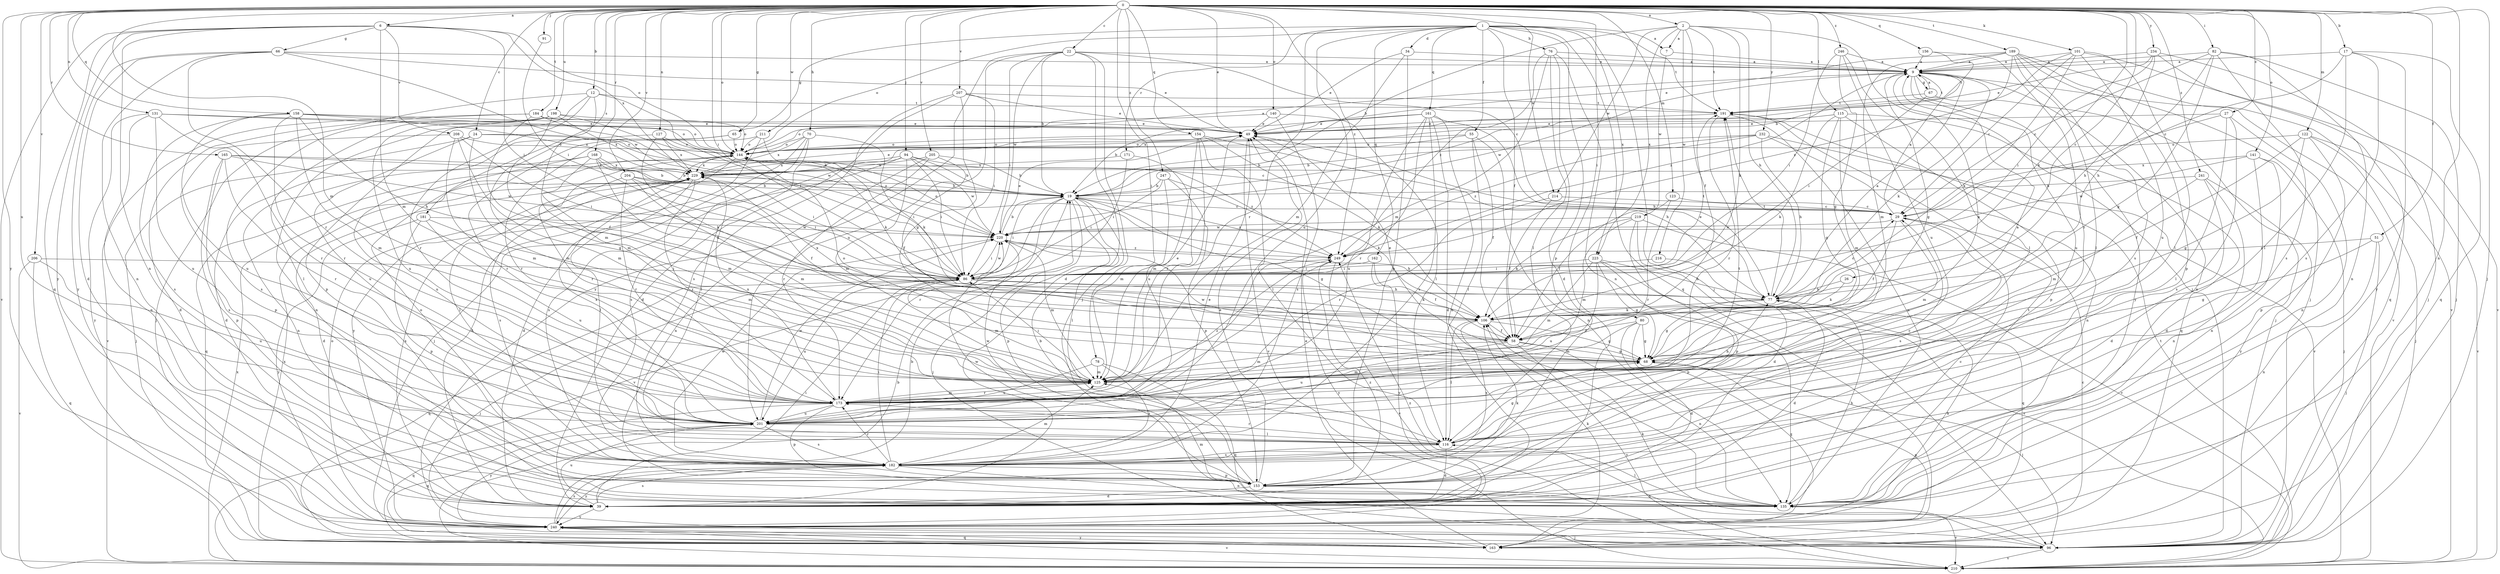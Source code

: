 strict digraph  {
0;
1;
2;
6;
7;
9;
12;
17;
19;
22;
24;
26;
27;
29;
34;
39;
49;
51;
55;
58;
65;
66;
67;
68;
70;
76;
77;
78;
80;
82;
86;
91;
94;
96;
101;
106;
115;
116;
122;
123;
125;
127;
131;
135;
140;
141;
144;
153;
154;
156;
158;
161;
162;
163;
165;
168;
171;
173;
181;
182;
184;
189;
191;
198;
201;
204;
205;
206;
207;
208;
210;
211;
214;
216;
219;
220;
223;
229;
232;
234;
240;
241;
246;
247;
249;
0 -> 2  [label=a];
0 -> 6  [label=a];
0 -> 12  [label=b];
0 -> 17  [label=b];
0 -> 22  [label=c];
0 -> 24  [label=c];
0 -> 26  [label=c];
0 -> 27  [label=c];
0 -> 49  [label=e];
0 -> 51  [label=f];
0 -> 65  [label=g];
0 -> 70  [label=h];
0 -> 78  [label=i];
0 -> 80  [label=i];
0 -> 82  [label=i];
0 -> 86  [label=i];
0 -> 91  [label=j];
0 -> 94  [label=j];
0 -> 96  [label=j];
0 -> 101  [label=k];
0 -> 106  [label=k];
0 -> 115  [label=l];
0 -> 122  [label=m];
0 -> 123  [label=m];
0 -> 125  [label=m];
0 -> 127  [label=n];
0 -> 131  [label=n];
0 -> 135  [label=n];
0 -> 140  [label=o];
0 -> 141  [label=o];
0 -> 144  [label=o];
0 -> 154  [label=q];
0 -> 156  [label=q];
0 -> 158  [label=q];
0 -> 165  [label=r];
0 -> 168  [label=r];
0 -> 181  [label=s];
0 -> 184  [label=t];
0 -> 189  [label=t];
0 -> 198  [label=u];
0 -> 201  [label=u];
0 -> 204  [label=v];
0 -> 205  [label=v];
0 -> 206  [label=v];
0 -> 207  [label=v];
0 -> 211  [label=w];
0 -> 214  [label=w];
0 -> 232  [label=y];
0 -> 234  [label=y];
0 -> 240  [label=y];
0 -> 241  [label=z];
0 -> 246  [label=z];
0 -> 247  [label=z];
0 -> 249  [label=z];
1 -> 7  [label=a];
1 -> 34  [label=d];
1 -> 55  [label=f];
1 -> 58  [label=f];
1 -> 65  [label=g];
1 -> 76  [label=h];
1 -> 96  [label=j];
1 -> 144  [label=o];
1 -> 153  [label=p];
1 -> 161  [label=q];
1 -> 162  [label=q];
1 -> 163  [label=q];
1 -> 171  [label=r];
1 -> 173  [label=r];
1 -> 191  [label=t];
1 -> 201  [label=u];
1 -> 223  [label=x];
2 -> 7  [label=a];
2 -> 19  [label=b];
2 -> 58  [label=f];
2 -> 77  [label=h];
2 -> 96  [label=j];
2 -> 106  [label=k];
2 -> 191  [label=t];
2 -> 214  [label=w];
2 -> 216  [label=w];
2 -> 223  [label=x];
6 -> 66  [label=g];
6 -> 86  [label=i];
6 -> 125  [label=m];
6 -> 135  [label=n];
6 -> 144  [label=o];
6 -> 163  [label=q];
6 -> 208  [label=v];
6 -> 210  [label=v];
6 -> 229  [label=x];
6 -> 240  [label=y];
7 -> 9  [label=a];
7 -> 219  [label=w];
9 -> 67  [label=g];
9 -> 68  [label=g];
9 -> 106  [label=k];
9 -> 135  [label=n];
9 -> 191  [label=t];
9 -> 201  [label=u];
9 -> 210  [label=v];
9 -> 220  [label=w];
9 -> 240  [label=y];
9 -> 249  [label=z];
12 -> 86  [label=i];
12 -> 96  [label=j];
12 -> 125  [label=m];
12 -> 153  [label=p];
12 -> 173  [label=r];
12 -> 191  [label=t];
17 -> 9  [label=a];
17 -> 29  [label=c];
17 -> 116  [label=l];
17 -> 163  [label=q];
17 -> 182  [label=s];
17 -> 240  [label=y];
19 -> 29  [label=c];
19 -> 68  [label=g];
19 -> 86  [label=i];
19 -> 96  [label=j];
19 -> 116  [label=l];
19 -> 153  [label=p];
19 -> 173  [label=r];
19 -> 210  [label=v];
19 -> 249  [label=z];
22 -> 9  [label=a];
22 -> 19  [label=b];
22 -> 29  [label=c];
22 -> 39  [label=d];
22 -> 86  [label=i];
22 -> 96  [label=j];
22 -> 201  [label=u];
22 -> 220  [label=w];
22 -> 240  [label=y];
24 -> 19  [label=b];
24 -> 96  [label=j];
24 -> 125  [label=m];
24 -> 144  [label=o];
24 -> 201  [label=u];
26 -> 77  [label=h];
26 -> 106  [label=k];
27 -> 29  [label=c];
27 -> 49  [label=e];
27 -> 116  [label=l];
27 -> 135  [label=n];
27 -> 182  [label=s];
29 -> 9  [label=a];
29 -> 58  [label=f];
29 -> 125  [label=m];
29 -> 182  [label=s];
29 -> 220  [label=w];
34 -> 9  [label=a];
34 -> 49  [label=e];
34 -> 125  [label=m];
34 -> 153  [label=p];
39 -> 29  [label=c];
39 -> 86  [label=i];
39 -> 182  [label=s];
39 -> 201  [label=u];
39 -> 229  [label=x];
39 -> 240  [label=y];
39 -> 249  [label=z];
49 -> 144  [label=o];
49 -> 210  [label=v];
51 -> 68  [label=g];
51 -> 96  [label=j];
51 -> 135  [label=n];
51 -> 249  [label=z];
55 -> 19  [label=b];
55 -> 58  [label=f];
55 -> 116  [label=l];
55 -> 135  [label=n];
55 -> 144  [label=o];
58 -> 68  [label=g];
58 -> 125  [label=m];
58 -> 135  [label=n];
58 -> 201  [label=u];
58 -> 210  [label=v];
65 -> 39  [label=d];
65 -> 144  [label=o];
65 -> 173  [label=r];
66 -> 9  [label=a];
66 -> 39  [label=d];
66 -> 49  [label=e];
66 -> 135  [label=n];
66 -> 173  [label=r];
66 -> 220  [label=w];
66 -> 240  [label=y];
67 -> 9  [label=a];
67 -> 86  [label=i];
67 -> 96  [label=j];
67 -> 191  [label=t];
68 -> 9  [label=a];
68 -> 49  [label=e];
68 -> 96  [label=j];
68 -> 125  [label=m];
68 -> 144  [label=o];
68 -> 220  [label=w];
70 -> 96  [label=j];
70 -> 106  [label=k];
70 -> 116  [label=l];
70 -> 144  [label=o];
70 -> 182  [label=s];
70 -> 229  [label=x];
76 -> 9  [label=a];
76 -> 39  [label=d];
76 -> 116  [label=l];
76 -> 125  [label=m];
76 -> 135  [label=n];
76 -> 249  [label=z];
77 -> 9  [label=a];
77 -> 29  [label=c];
77 -> 39  [label=d];
77 -> 49  [label=e];
77 -> 68  [label=g];
77 -> 106  [label=k];
77 -> 191  [label=t];
78 -> 125  [label=m];
78 -> 163  [label=q];
78 -> 182  [label=s];
78 -> 201  [label=u];
80 -> 39  [label=d];
80 -> 58  [label=f];
80 -> 68  [label=g];
80 -> 125  [label=m];
80 -> 163  [label=q];
82 -> 9  [label=a];
82 -> 29  [label=c];
82 -> 68  [label=g];
82 -> 77  [label=h];
82 -> 96  [label=j];
82 -> 135  [label=n];
82 -> 182  [label=s];
86 -> 77  [label=h];
86 -> 96  [label=j];
86 -> 106  [label=k];
86 -> 125  [label=m];
86 -> 163  [label=q];
86 -> 191  [label=t];
86 -> 201  [label=u];
86 -> 220  [label=w];
91 -> 86  [label=i];
94 -> 19  [label=b];
94 -> 39  [label=d];
94 -> 86  [label=i];
94 -> 125  [label=m];
94 -> 182  [label=s];
94 -> 220  [label=w];
94 -> 229  [label=x];
94 -> 249  [label=z];
96 -> 106  [label=k];
96 -> 210  [label=v];
96 -> 249  [label=z];
101 -> 9  [label=a];
101 -> 19  [label=b];
101 -> 29  [label=c];
101 -> 106  [label=k];
101 -> 116  [label=l];
101 -> 201  [label=u];
101 -> 210  [label=v];
106 -> 58  [label=f];
106 -> 68  [label=g];
106 -> 116  [label=l];
106 -> 182  [label=s];
106 -> 229  [label=x];
115 -> 49  [label=e];
115 -> 68  [label=g];
115 -> 106  [label=k];
115 -> 125  [label=m];
115 -> 153  [label=p];
115 -> 163  [label=q];
115 -> 229  [label=x];
116 -> 29  [label=c];
116 -> 39  [label=d];
116 -> 68  [label=g];
116 -> 173  [label=r];
116 -> 182  [label=s];
116 -> 220  [label=w];
122 -> 58  [label=f];
122 -> 68  [label=g];
122 -> 96  [label=j];
122 -> 144  [label=o];
122 -> 153  [label=p];
122 -> 210  [label=v];
123 -> 29  [label=c];
123 -> 58  [label=f];
123 -> 173  [label=r];
125 -> 9  [label=a];
125 -> 49  [label=e];
125 -> 86  [label=i];
125 -> 173  [label=r];
127 -> 29  [label=c];
127 -> 106  [label=k];
127 -> 125  [label=m];
127 -> 144  [label=o];
127 -> 229  [label=x];
131 -> 49  [label=e];
131 -> 135  [label=n];
131 -> 144  [label=o];
131 -> 173  [label=r];
131 -> 201  [label=u];
131 -> 240  [label=y];
135 -> 77  [label=h];
135 -> 116  [label=l];
135 -> 125  [label=m];
135 -> 191  [label=t];
135 -> 210  [label=v];
140 -> 49  [label=e];
140 -> 116  [label=l];
140 -> 144  [label=o];
140 -> 182  [label=s];
141 -> 39  [label=d];
141 -> 96  [label=j];
141 -> 135  [label=n];
141 -> 220  [label=w];
141 -> 229  [label=x];
144 -> 9  [label=a];
144 -> 39  [label=d];
144 -> 86  [label=i];
144 -> 163  [label=q];
144 -> 173  [label=r];
144 -> 229  [label=x];
153 -> 19  [label=b];
153 -> 39  [label=d];
153 -> 49  [label=e];
153 -> 106  [label=k];
153 -> 135  [label=n];
153 -> 220  [label=w];
154 -> 77  [label=h];
154 -> 106  [label=k];
154 -> 116  [label=l];
154 -> 144  [label=o];
154 -> 173  [label=r];
154 -> 201  [label=u];
156 -> 9  [label=a];
156 -> 173  [label=r];
156 -> 191  [label=t];
158 -> 49  [label=e];
158 -> 77  [label=h];
158 -> 125  [label=m];
158 -> 144  [label=o];
158 -> 173  [label=r];
158 -> 182  [label=s];
158 -> 201  [label=u];
158 -> 229  [label=x];
161 -> 19  [label=b];
161 -> 39  [label=d];
161 -> 49  [label=e];
161 -> 77  [label=h];
161 -> 135  [label=n];
161 -> 173  [label=r];
161 -> 182  [label=s];
161 -> 201  [label=u];
162 -> 58  [label=f];
162 -> 86  [label=i];
162 -> 240  [label=y];
163 -> 29  [label=c];
163 -> 49  [label=e];
163 -> 68  [label=g];
163 -> 229  [label=x];
163 -> 240  [label=y];
165 -> 19  [label=b];
165 -> 153  [label=p];
165 -> 173  [label=r];
165 -> 182  [label=s];
165 -> 220  [label=w];
165 -> 229  [label=x];
168 -> 19  [label=b];
168 -> 86  [label=i];
168 -> 106  [label=k];
168 -> 125  [label=m];
168 -> 135  [label=n];
168 -> 201  [label=u];
168 -> 229  [label=x];
171 -> 86  [label=i];
171 -> 125  [label=m];
171 -> 229  [label=x];
173 -> 77  [label=h];
173 -> 125  [label=m];
173 -> 153  [label=p];
173 -> 163  [label=q];
173 -> 201  [label=u];
173 -> 229  [label=x];
173 -> 249  [label=z];
181 -> 125  [label=m];
181 -> 153  [label=p];
181 -> 201  [label=u];
181 -> 220  [label=w];
181 -> 240  [label=y];
182 -> 49  [label=e];
182 -> 86  [label=i];
182 -> 125  [label=m];
182 -> 135  [label=n];
182 -> 144  [label=o];
182 -> 153  [label=p];
182 -> 173  [label=r];
182 -> 220  [label=w];
182 -> 240  [label=y];
184 -> 39  [label=d];
184 -> 49  [label=e];
184 -> 58  [label=f];
184 -> 144  [label=o];
184 -> 210  [label=v];
184 -> 220  [label=w];
189 -> 9  [label=a];
189 -> 49  [label=e];
189 -> 96  [label=j];
189 -> 116  [label=l];
189 -> 125  [label=m];
189 -> 153  [label=p];
189 -> 182  [label=s];
189 -> 210  [label=v];
189 -> 249  [label=z];
191 -> 49  [label=e];
191 -> 135  [label=n];
191 -> 173  [label=r];
198 -> 49  [label=e];
198 -> 116  [label=l];
198 -> 125  [label=m];
198 -> 135  [label=n];
198 -> 182  [label=s];
198 -> 201  [label=u];
198 -> 229  [label=x];
198 -> 249  [label=z];
201 -> 116  [label=l];
201 -> 163  [label=q];
201 -> 182  [label=s];
201 -> 191  [label=t];
201 -> 220  [label=w];
201 -> 229  [label=x];
201 -> 240  [label=y];
204 -> 19  [label=b];
204 -> 58  [label=f];
204 -> 86  [label=i];
204 -> 116  [label=l];
204 -> 125  [label=m];
204 -> 173  [label=r];
205 -> 19  [label=b];
205 -> 58  [label=f];
205 -> 135  [label=n];
205 -> 173  [label=r];
205 -> 229  [label=x];
206 -> 86  [label=i];
206 -> 163  [label=q];
206 -> 201  [label=u];
206 -> 210  [label=v];
207 -> 39  [label=d];
207 -> 49  [label=e];
207 -> 68  [label=g];
207 -> 86  [label=i];
207 -> 182  [label=s];
207 -> 191  [label=t];
208 -> 68  [label=g];
208 -> 86  [label=i];
208 -> 125  [label=m];
208 -> 144  [label=o];
208 -> 153  [label=p];
210 -> 19  [label=b];
210 -> 191  [label=t];
210 -> 229  [label=x];
211 -> 106  [label=k];
211 -> 144  [label=o];
211 -> 173  [label=r];
211 -> 240  [label=y];
214 -> 29  [label=c];
214 -> 58  [label=f];
214 -> 173  [label=r];
216 -> 86  [label=i];
216 -> 163  [label=q];
219 -> 39  [label=d];
219 -> 106  [label=k];
219 -> 125  [label=m];
219 -> 153  [label=p];
219 -> 210  [label=v];
219 -> 220  [label=w];
220 -> 19  [label=b];
220 -> 49  [label=e];
220 -> 77  [label=h];
220 -> 86  [label=i];
220 -> 125  [label=m];
220 -> 144  [label=o];
220 -> 249  [label=z];
223 -> 68  [label=g];
223 -> 77  [label=h];
223 -> 86  [label=i];
223 -> 125  [label=m];
223 -> 153  [label=p];
223 -> 201  [label=u];
223 -> 210  [label=v];
229 -> 19  [label=b];
229 -> 39  [label=d];
229 -> 49  [label=e];
229 -> 116  [label=l];
229 -> 173  [label=r];
229 -> 182  [label=s];
232 -> 19  [label=b];
232 -> 77  [label=h];
232 -> 135  [label=n];
232 -> 144  [label=o];
232 -> 210  [label=v];
232 -> 249  [label=z];
234 -> 9  [label=a];
234 -> 49  [label=e];
234 -> 77  [label=h];
234 -> 86  [label=i];
234 -> 96  [label=j];
234 -> 163  [label=q];
240 -> 19  [label=b];
240 -> 77  [label=h];
240 -> 96  [label=j];
240 -> 106  [label=k];
240 -> 144  [label=o];
240 -> 163  [label=q];
240 -> 182  [label=s];
240 -> 210  [label=v];
241 -> 19  [label=b];
241 -> 39  [label=d];
241 -> 125  [label=m];
241 -> 135  [label=n];
241 -> 240  [label=y];
246 -> 9  [label=a];
246 -> 68  [label=g];
246 -> 86  [label=i];
246 -> 116  [label=l];
246 -> 201  [label=u];
247 -> 19  [label=b];
247 -> 86  [label=i];
247 -> 106  [label=k];
247 -> 125  [label=m];
247 -> 153  [label=p];
249 -> 86  [label=i];
249 -> 210  [label=v];
249 -> 240  [label=y];
}
